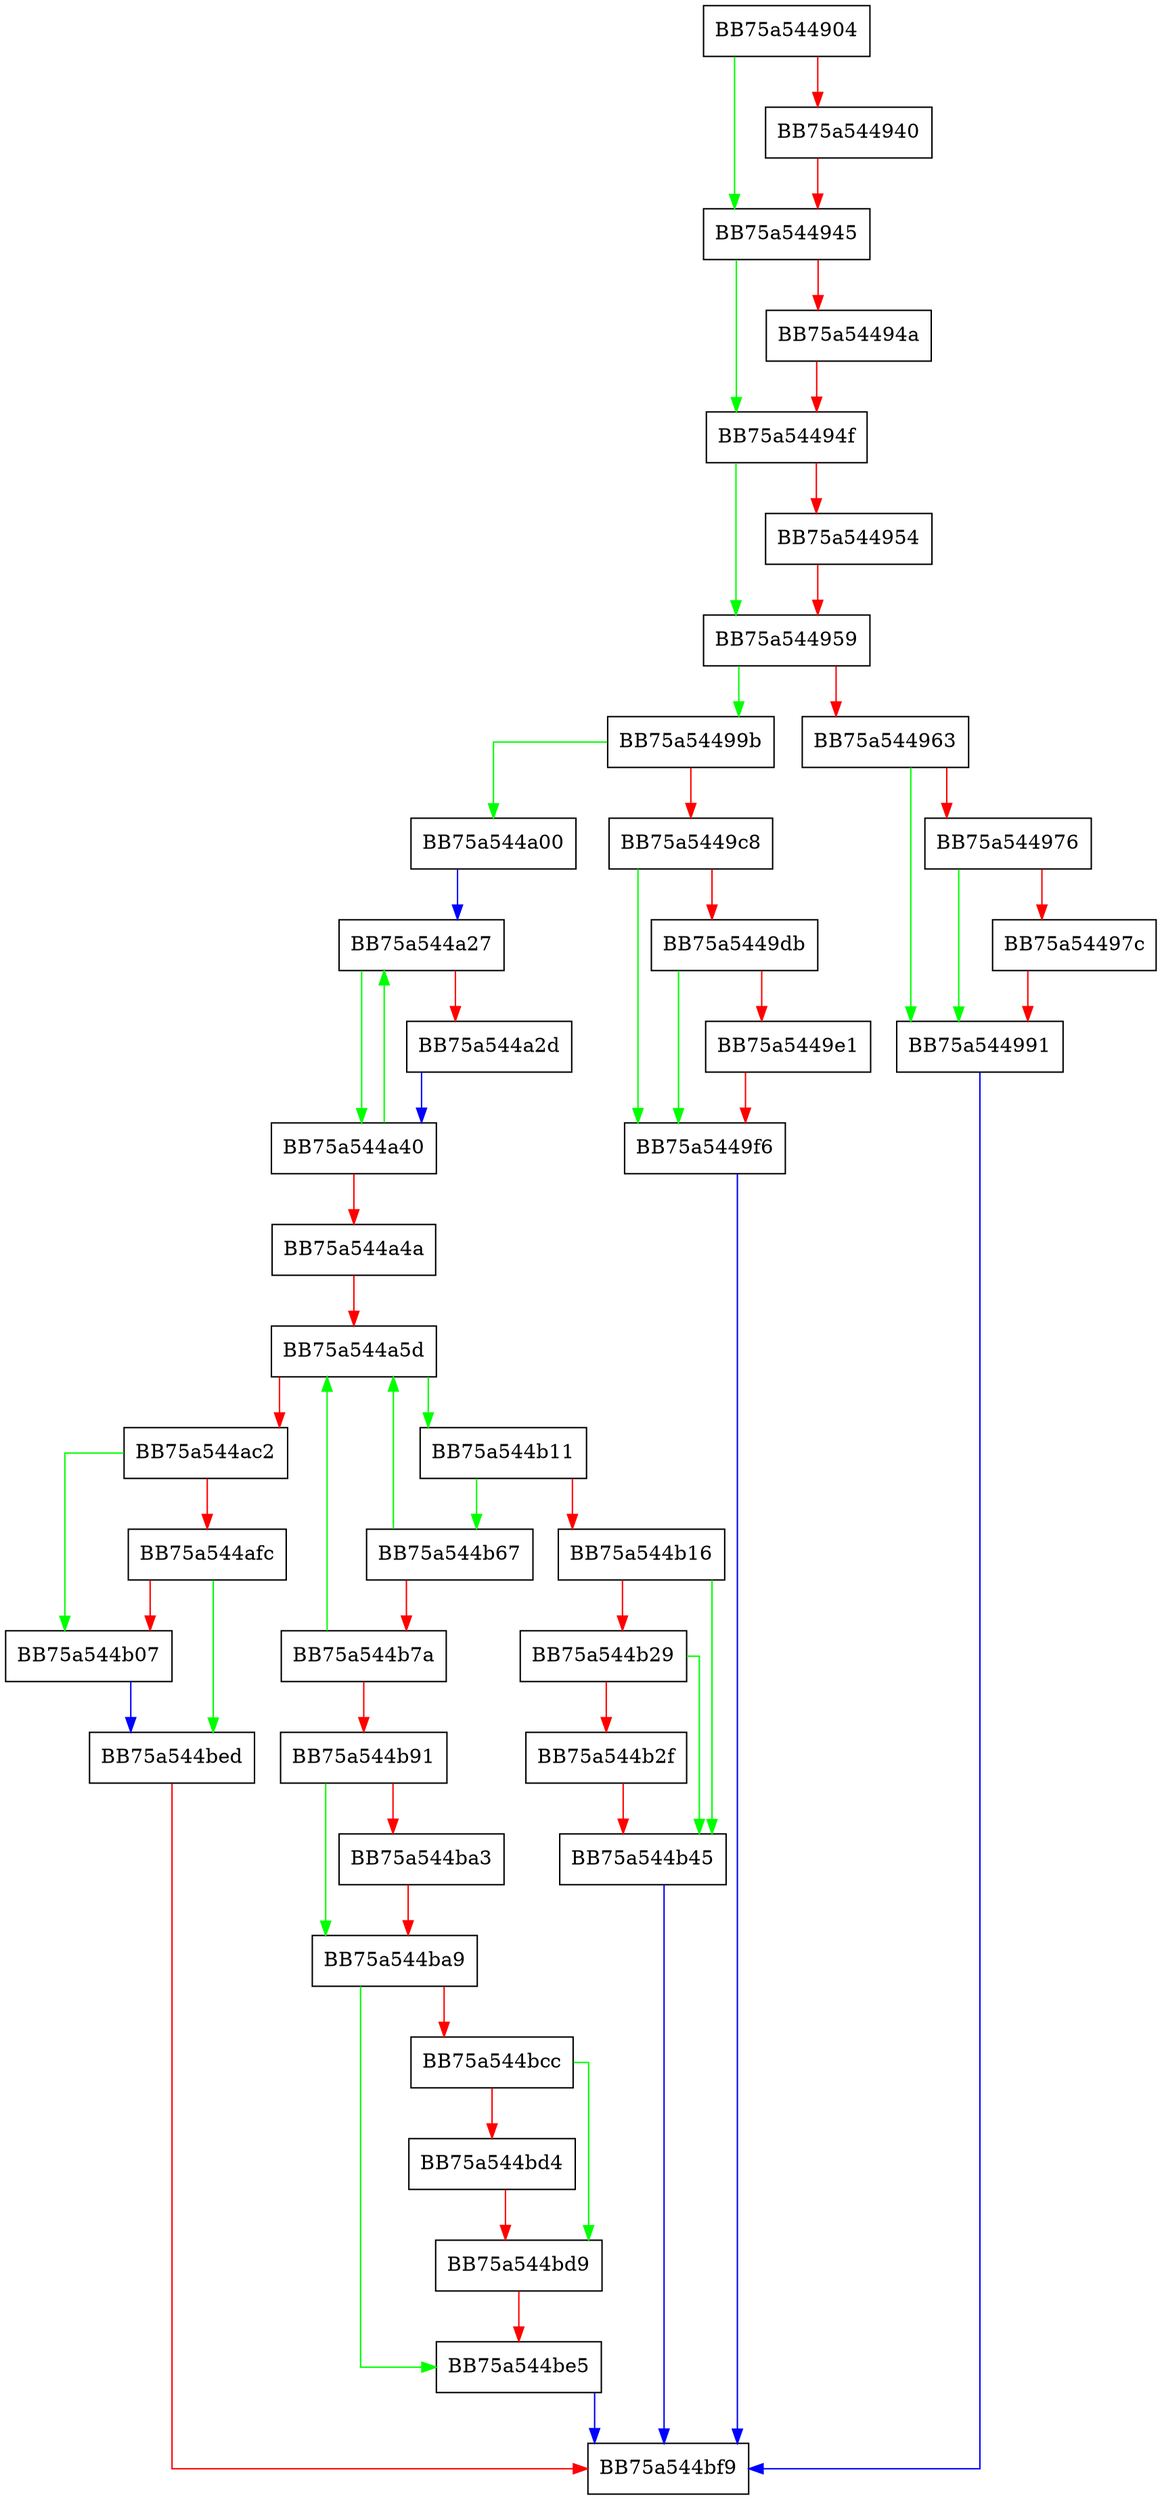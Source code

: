 digraph FindFirstPersistedScanID {
  node [shape="box"];
  graph [splines=ortho];
  BB75a544904 -> BB75a544945 [color="green"];
  BB75a544904 -> BB75a544940 [color="red"];
  BB75a544940 -> BB75a544945 [color="red"];
  BB75a544945 -> BB75a54494f [color="green"];
  BB75a544945 -> BB75a54494a [color="red"];
  BB75a54494a -> BB75a54494f [color="red"];
  BB75a54494f -> BB75a544959 [color="green"];
  BB75a54494f -> BB75a544954 [color="red"];
  BB75a544954 -> BB75a544959 [color="red"];
  BB75a544959 -> BB75a54499b [color="green"];
  BB75a544959 -> BB75a544963 [color="red"];
  BB75a544963 -> BB75a544991 [color="green"];
  BB75a544963 -> BB75a544976 [color="red"];
  BB75a544976 -> BB75a544991 [color="green"];
  BB75a544976 -> BB75a54497c [color="red"];
  BB75a54497c -> BB75a544991 [color="red"];
  BB75a544991 -> BB75a544bf9 [color="blue"];
  BB75a54499b -> BB75a544a00 [color="green"];
  BB75a54499b -> BB75a5449c8 [color="red"];
  BB75a5449c8 -> BB75a5449f6 [color="green"];
  BB75a5449c8 -> BB75a5449db [color="red"];
  BB75a5449db -> BB75a5449f6 [color="green"];
  BB75a5449db -> BB75a5449e1 [color="red"];
  BB75a5449e1 -> BB75a5449f6 [color="red"];
  BB75a5449f6 -> BB75a544bf9 [color="blue"];
  BB75a544a00 -> BB75a544a27 [color="blue"];
  BB75a544a27 -> BB75a544a40 [color="green"];
  BB75a544a27 -> BB75a544a2d [color="red"];
  BB75a544a2d -> BB75a544a40 [color="blue"];
  BB75a544a40 -> BB75a544a27 [color="green"];
  BB75a544a40 -> BB75a544a4a [color="red"];
  BB75a544a4a -> BB75a544a5d [color="red"];
  BB75a544a5d -> BB75a544b11 [color="green"];
  BB75a544a5d -> BB75a544ac2 [color="red"];
  BB75a544ac2 -> BB75a544b07 [color="green"];
  BB75a544ac2 -> BB75a544afc [color="red"];
  BB75a544afc -> BB75a544bed [color="green"];
  BB75a544afc -> BB75a544b07 [color="red"];
  BB75a544b07 -> BB75a544bed [color="blue"];
  BB75a544b11 -> BB75a544b67 [color="green"];
  BB75a544b11 -> BB75a544b16 [color="red"];
  BB75a544b16 -> BB75a544b45 [color="green"];
  BB75a544b16 -> BB75a544b29 [color="red"];
  BB75a544b29 -> BB75a544b45 [color="green"];
  BB75a544b29 -> BB75a544b2f [color="red"];
  BB75a544b2f -> BB75a544b45 [color="red"];
  BB75a544b45 -> BB75a544bf9 [color="blue"];
  BB75a544b67 -> BB75a544a5d [color="green"];
  BB75a544b67 -> BB75a544b7a [color="red"];
  BB75a544b7a -> BB75a544a5d [color="green"];
  BB75a544b7a -> BB75a544b91 [color="red"];
  BB75a544b91 -> BB75a544ba9 [color="green"];
  BB75a544b91 -> BB75a544ba3 [color="red"];
  BB75a544ba3 -> BB75a544ba9 [color="red"];
  BB75a544ba9 -> BB75a544be5 [color="green"];
  BB75a544ba9 -> BB75a544bcc [color="red"];
  BB75a544bcc -> BB75a544bd9 [color="green"];
  BB75a544bcc -> BB75a544bd4 [color="red"];
  BB75a544bd4 -> BB75a544bd9 [color="red"];
  BB75a544bd9 -> BB75a544be5 [color="red"];
  BB75a544be5 -> BB75a544bf9 [color="blue"];
  BB75a544bed -> BB75a544bf9 [color="red"];
}